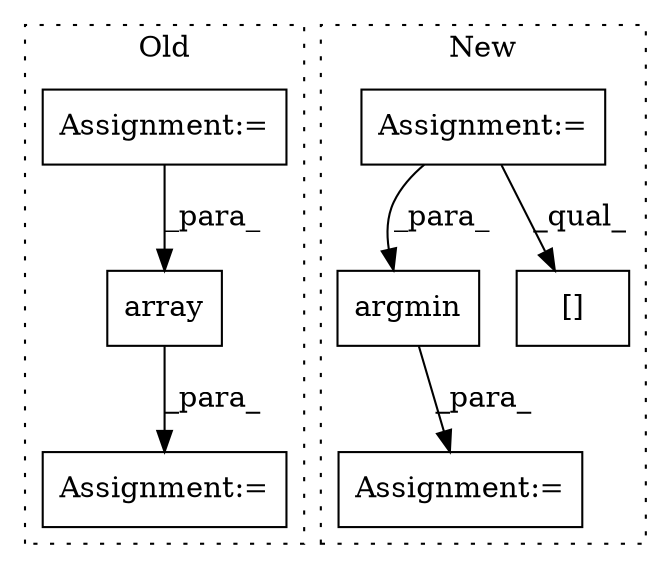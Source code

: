 digraph G {
subgraph cluster0 {
1 [label="array" a="32" s="3216,3253" l="6,1" shape="box"];
5 [label="Assignment:=" a="7" s="3153" l="1" shape="box"];
7 [label="Assignment:=" a="7" s="3327" l="1" shape="box"];
label = "Old";
style="dotted";
}
subgraph cluster1 {
2 [label="argmin" a="32" s="3767,3831" l="7,1" shape="box"];
3 [label="Assignment:=" a="7" s="3760" l="1" shape="box"];
4 [label="Assignment:=" a="7" s="3204" l="12" shape="box"];
6 [label="[]" a="2" s="3625,3650" l="2,1" shape="box"];
label = "New";
style="dotted";
}
1 -> 7 [label="_para_"];
2 -> 3 [label="_para_"];
4 -> 2 [label="_para_"];
4 -> 6 [label="_qual_"];
5 -> 1 [label="_para_"];
}